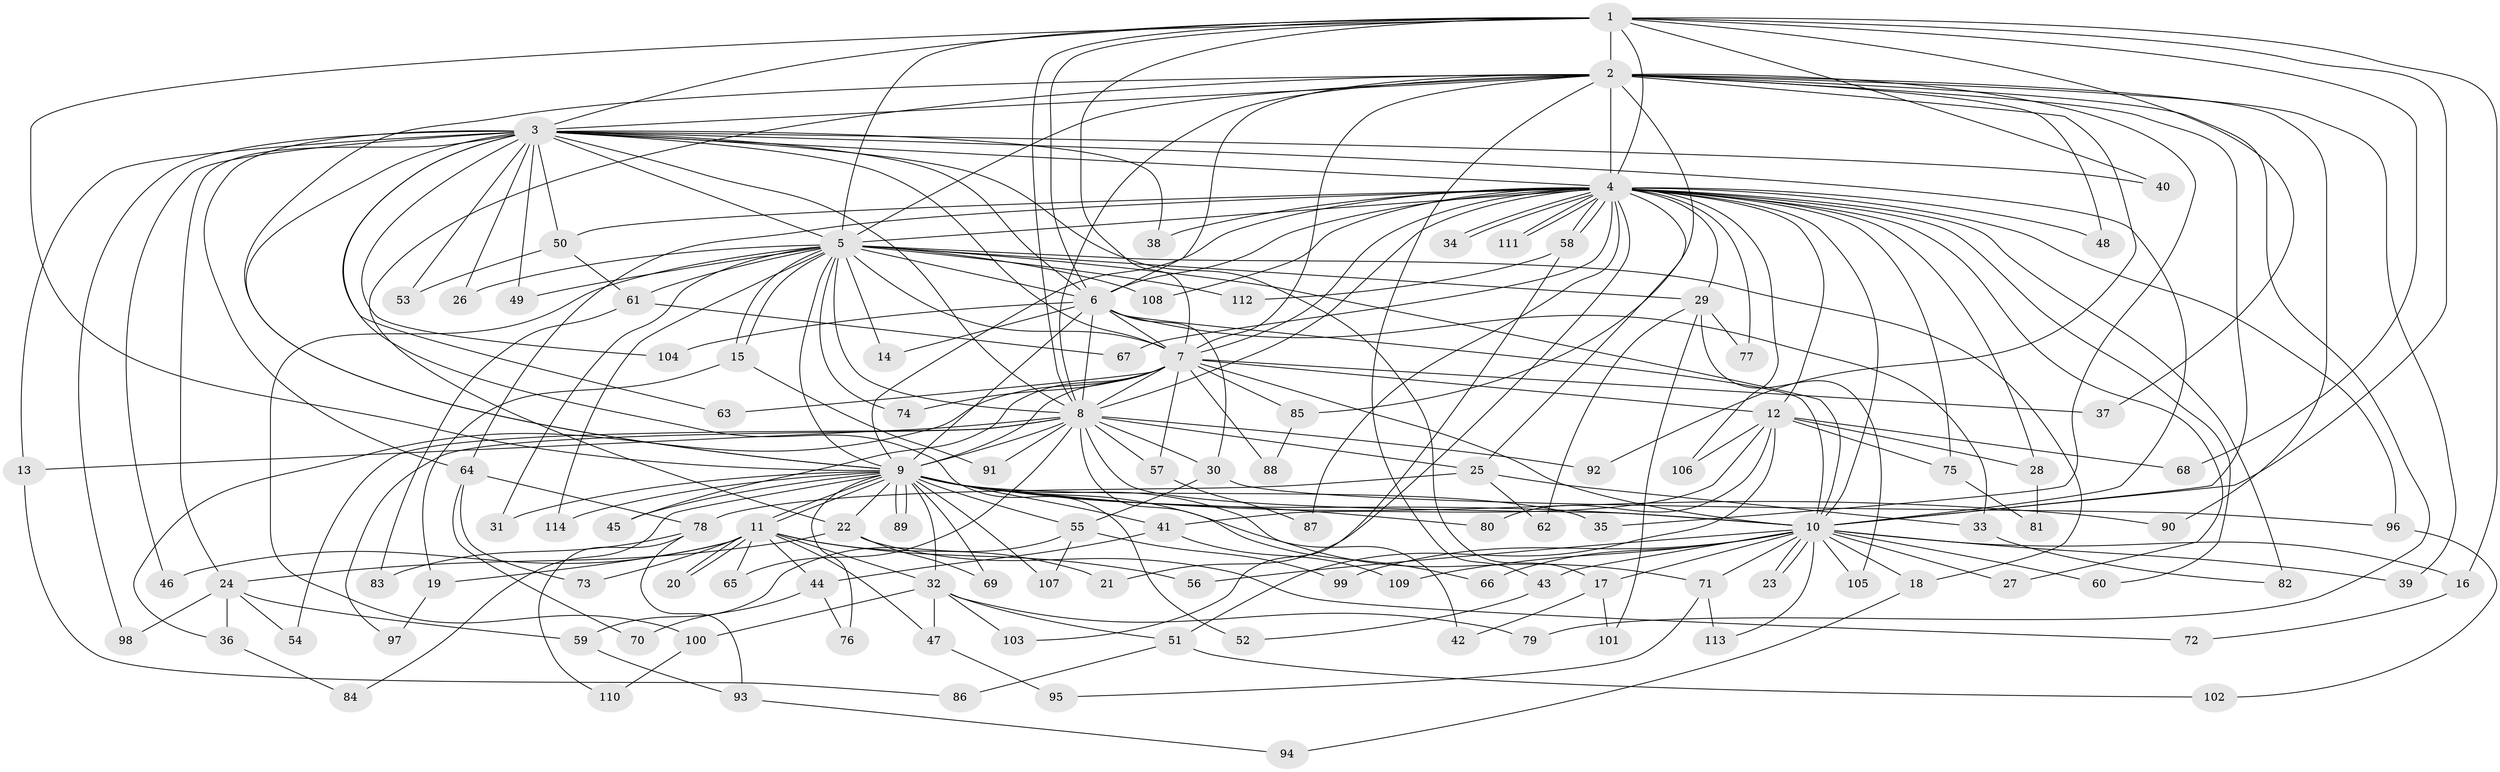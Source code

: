 // coarse degree distribution, {6: 0.017543859649122806, 40: 0.017543859649122806, 36: 0.017543859649122806, 15: 0.017543859649122806, 11: 0.017543859649122806, 2: 0.47368421052631576, 4: 0.10526315789473684, 3: 0.17543859649122806, 1: 0.10526315789473684, 5: 0.017543859649122806, 8: 0.017543859649122806, 7: 0.017543859649122806}
// Generated by graph-tools (version 1.1) at 2025/54/03/05/25 16:54:47]
// undirected, 114 vertices, 253 edges
graph export_dot {
graph [start="1"]
  node [color=gray90,style=filled];
  1;
  2;
  3;
  4;
  5;
  6;
  7;
  8;
  9;
  10;
  11;
  12;
  13;
  14;
  15;
  16;
  17;
  18;
  19;
  20;
  21;
  22;
  23;
  24;
  25;
  26;
  27;
  28;
  29;
  30;
  31;
  32;
  33;
  34;
  35;
  36;
  37;
  38;
  39;
  40;
  41;
  42;
  43;
  44;
  45;
  46;
  47;
  48;
  49;
  50;
  51;
  52;
  53;
  54;
  55;
  56;
  57;
  58;
  59;
  60;
  61;
  62;
  63;
  64;
  65;
  66;
  67;
  68;
  69;
  70;
  71;
  72;
  73;
  74;
  75;
  76;
  77;
  78;
  79;
  80;
  81;
  82;
  83;
  84;
  85;
  86;
  87;
  88;
  89;
  90;
  91;
  92;
  93;
  94;
  95;
  96;
  97;
  98;
  99;
  100;
  101;
  102;
  103;
  104;
  105;
  106;
  107;
  108;
  109;
  110;
  111;
  112;
  113;
  114;
  1 -- 2;
  1 -- 3;
  1 -- 4;
  1 -- 5;
  1 -- 6;
  1 -- 7;
  1 -- 8;
  1 -- 9;
  1 -- 10;
  1 -- 16;
  1 -- 37;
  1 -- 40;
  1 -- 68;
  2 -- 3;
  2 -- 4;
  2 -- 5;
  2 -- 6;
  2 -- 7;
  2 -- 8;
  2 -- 9;
  2 -- 10;
  2 -- 22;
  2 -- 35;
  2 -- 39;
  2 -- 43;
  2 -- 48;
  2 -- 79;
  2 -- 85;
  2 -- 90;
  2 -- 92;
  3 -- 4;
  3 -- 5;
  3 -- 6;
  3 -- 7;
  3 -- 8;
  3 -- 9;
  3 -- 10;
  3 -- 13;
  3 -- 17;
  3 -- 24;
  3 -- 26;
  3 -- 38;
  3 -- 40;
  3 -- 46;
  3 -- 49;
  3 -- 50;
  3 -- 52;
  3 -- 53;
  3 -- 63;
  3 -- 64;
  3 -- 98;
  3 -- 104;
  4 -- 5;
  4 -- 6;
  4 -- 7;
  4 -- 8;
  4 -- 9;
  4 -- 10;
  4 -- 12;
  4 -- 21;
  4 -- 25;
  4 -- 27;
  4 -- 28;
  4 -- 29;
  4 -- 34;
  4 -- 34;
  4 -- 38;
  4 -- 48;
  4 -- 50;
  4 -- 58;
  4 -- 58;
  4 -- 60;
  4 -- 64;
  4 -- 67;
  4 -- 75;
  4 -- 77;
  4 -- 82;
  4 -- 87;
  4 -- 96;
  4 -- 106;
  4 -- 108;
  4 -- 111;
  4 -- 111;
  5 -- 6;
  5 -- 7;
  5 -- 8;
  5 -- 9;
  5 -- 10;
  5 -- 14;
  5 -- 15;
  5 -- 15;
  5 -- 18;
  5 -- 26;
  5 -- 29;
  5 -- 31;
  5 -- 49;
  5 -- 61;
  5 -- 74;
  5 -- 100;
  5 -- 108;
  5 -- 112;
  5 -- 114;
  6 -- 7;
  6 -- 8;
  6 -- 9;
  6 -- 10;
  6 -- 14;
  6 -- 30;
  6 -- 33;
  6 -- 104;
  7 -- 8;
  7 -- 9;
  7 -- 10;
  7 -- 12;
  7 -- 36;
  7 -- 37;
  7 -- 45;
  7 -- 57;
  7 -- 63;
  7 -- 74;
  7 -- 85;
  7 -- 88;
  8 -- 9;
  8 -- 10;
  8 -- 13;
  8 -- 25;
  8 -- 30;
  8 -- 42;
  8 -- 54;
  8 -- 57;
  8 -- 65;
  8 -- 91;
  8 -- 92;
  8 -- 97;
  9 -- 10;
  9 -- 11;
  9 -- 11;
  9 -- 22;
  9 -- 31;
  9 -- 32;
  9 -- 35;
  9 -- 41;
  9 -- 45;
  9 -- 55;
  9 -- 66;
  9 -- 69;
  9 -- 71;
  9 -- 76;
  9 -- 80;
  9 -- 84;
  9 -- 89;
  9 -- 89;
  9 -- 90;
  9 -- 107;
  9 -- 114;
  10 -- 16;
  10 -- 17;
  10 -- 18;
  10 -- 23;
  10 -- 23;
  10 -- 27;
  10 -- 39;
  10 -- 43;
  10 -- 56;
  10 -- 60;
  10 -- 66;
  10 -- 71;
  10 -- 99;
  10 -- 105;
  10 -- 109;
  10 -- 113;
  11 -- 19;
  11 -- 20;
  11 -- 20;
  11 -- 21;
  11 -- 32;
  11 -- 44;
  11 -- 46;
  11 -- 47;
  11 -- 56;
  11 -- 65;
  11 -- 73;
  12 -- 28;
  12 -- 41;
  12 -- 51;
  12 -- 68;
  12 -- 75;
  12 -- 80;
  12 -- 106;
  13 -- 86;
  15 -- 19;
  15 -- 91;
  16 -- 72;
  17 -- 42;
  17 -- 101;
  18 -- 94;
  19 -- 97;
  22 -- 24;
  22 -- 69;
  22 -- 72;
  24 -- 36;
  24 -- 54;
  24 -- 59;
  24 -- 98;
  25 -- 33;
  25 -- 62;
  25 -- 78;
  28 -- 81;
  29 -- 62;
  29 -- 77;
  29 -- 101;
  29 -- 105;
  30 -- 55;
  30 -- 96;
  32 -- 47;
  32 -- 51;
  32 -- 79;
  32 -- 100;
  32 -- 103;
  33 -- 82;
  36 -- 84;
  41 -- 44;
  41 -- 109;
  43 -- 52;
  44 -- 70;
  44 -- 76;
  47 -- 95;
  50 -- 53;
  50 -- 61;
  51 -- 86;
  51 -- 102;
  55 -- 59;
  55 -- 99;
  55 -- 107;
  57 -- 87;
  58 -- 103;
  58 -- 112;
  59 -- 93;
  61 -- 67;
  61 -- 83;
  64 -- 70;
  64 -- 73;
  64 -- 78;
  71 -- 95;
  71 -- 113;
  75 -- 81;
  78 -- 83;
  78 -- 93;
  78 -- 110;
  85 -- 88;
  93 -- 94;
  96 -- 102;
  100 -- 110;
}
